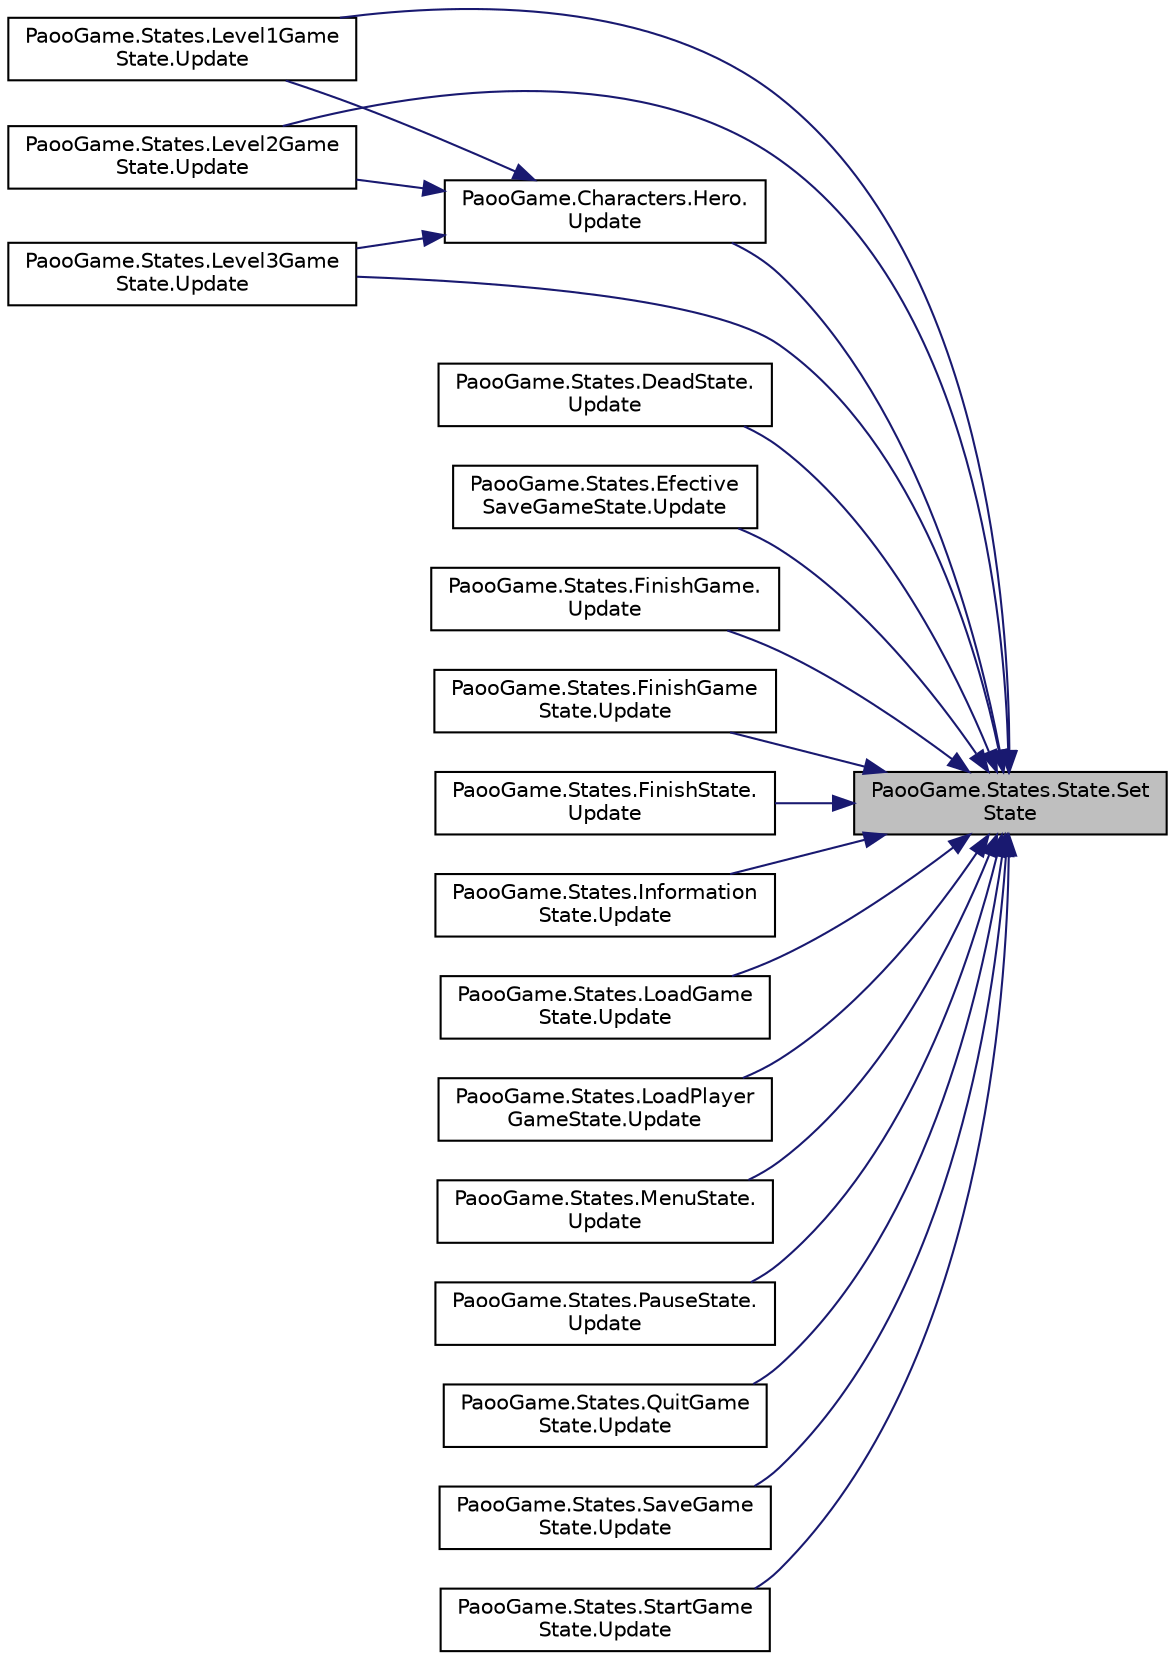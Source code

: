 digraph "PaooGame.States.State.SetState"
{
 // LATEX_PDF_SIZE
  edge [fontname="Helvetica",fontsize="10",labelfontname="Helvetica",labelfontsize="10"];
  node [fontname="Helvetica",fontsize="10",shape=record];
  rankdir="RL";
  Node1 [label="PaooGame.States.State.Set\lState",height=0.2,width=0.4,color="black", fillcolor="grey75", style="filled", fontcolor="black",tooltip="se va modifica valoarea lui currentState in timpul joclui."];
  Node1 -> Node2 [dir="back",color="midnightblue",fontsize="10",style="solid"];
  Node2 [label="PaooGame.Characters.Hero.\lUpdate",height=0.2,width=0.4,color="black", fillcolor="white", style="filled",URL="$class_paoo_game_1_1_characters_1_1_hero.html#aa3b509e5ee41c2d0c59256d593103a13",tooltip="Se actualizeaza pozitia prin mutare si viata."];
  Node2 -> Node3 [dir="back",color="midnightblue",fontsize="10",style="solid"];
  Node3 [label="PaooGame.States.Level1Game\lState.Update",height=0.2,width=0.4,color="black", fillcolor="white", style="filled",URL="$class_paoo_game_1_1_states_1_1_level1_game_state.html#adcfbf27e52b7e7678289dff4b33b04eb",tooltip="Actualizeaza starea curenta a meniului."];
  Node2 -> Node4 [dir="back",color="midnightblue",fontsize="10",style="solid"];
  Node4 [label="PaooGame.States.Level2Game\lState.Update",height=0.2,width=0.4,color="black", fillcolor="white", style="filled",URL="$class_paoo_game_1_1_states_1_1_level2_game_state.html#a6941f67fbe2b052f12bdb91f220780f6",tooltip="Actualizeaza starea curenta a nivelului 2."];
  Node2 -> Node5 [dir="back",color="midnightblue",fontsize="10",style="solid"];
  Node5 [label="PaooGame.States.Level3Game\lState.Update",height=0.2,width=0.4,color="black", fillcolor="white", style="filled",URL="$class_paoo_game_1_1_states_1_1_level3_game_state.html#ab95ee73d642506adb84fb58bb63b9866",tooltip="Actualizeaza starea curenta a nivelului."];
  Node1 -> Node6 [dir="back",color="midnightblue",fontsize="10",style="solid"];
  Node6 [label="PaooGame.States.DeadState.\lUpdate",height=0.2,width=0.4,color="black", fillcolor="white", style="filled",URL="$class_paoo_game_1_1_states_1_1_dead_state.html#a90129485509f1d920e65712d16c3fa25",tooltip="Asteapta ca jucatorul sa apese enter pentru a reveni in meniu."];
  Node1 -> Node7 [dir="back",color="midnightblue",fontsize="10",style="solid"];
  Node7 [label="PaooGame.States.Efective\lSaveGameState.Update",height=0.2,width=0.4,color="black", fillcolor="white", style="filled",URL="$class_paoo_game_1_1_states_1_1_efective_save_game_state.html#a18562b937367dc3bf110af6f3952a48a",tooltip="Se ofera posibilitatea reveniri la meniu."];
  Node1 -> Node8 [dir="back",color="midnightblue",fontsize="10",style="solid"];
  Node8 [label="PaooGame.States.FinishGame.\lUpdate",height=0.2,width=0.4,color="black", fillcolor="white", style="filled",URL="$class_paoo_game_1_1_states_1_1_finish_game.html#ad425b06b100dc8167652b536931bfa78",tooltip="Actualizeaza setarile si meniul din ele ."];
  Node1 -> Node9 [dir="back",color="midnightblue",fontsize="10",style="solid"];
  Node9 [label="PaooGame.States.FinishGame\lState.Update",height=0.2,width=0.4,color="black", fillcolor="white", style="filled",URL="$class_paoo_game_1_1_states_1_1_finish_game_state.html#a7b55f2f2cab1385773b7707141e4c994",tooltip="Actualizeaza starea de castigare a jocului."];
  Node1 -> Node10 [dir="back",color="midnightblue",fontsize="10",style="solid"];
  Node10 [label="PaooGame.States.FinishState.\lUpdate",height=0.2,width=0.4,color="black", fillcolor="white", style="filled",URL="$class_paoo_game_1_1_states_1_1_finish_state.html#a9570c43202ab43f421d82263c190509d",tooltip="Actualizeaza starea jocului si a butoanelor cand ma plimb cu mouse-ul."];
  Node1 -> Node11 [dir="back",color="midnightblue",fontsize="10",style="solid"];
  Node11 [label="PaooGame.States.Information\lState.Update",height=0.2,width=0.4,color="black", fillcolor="white", style="filled",URL="$class_paoo_game_1_1_states_1_1_information_state.html#a121844c80054651431d4f38090698d73",tooltip="La enter se poate reveni in meniu."];
  Node1 -> Node3 [dir="back",color="midnightblue",fontsize="10",style="solid"];
  Node1 -> Node4 [dir="back",color="midnightblue",fontsize="10",style="solid"];
  Node1 -> Node5 [dir="back",color="midnightblue",fontsize="10",style="solid"];
  Node1 -> Node12 [dir="back",color="midnightblue",fontsize="10",style="solid"];
  Node12 [label="PaooGame.States.LoadGame\lState.Update",height=0.2,width=0.4,color="black", fillcolor="white", style="filled",URL="$class_paoo_game_1_1_states_1_1_load_game_state.html#a7e7f114886d7006ed771c2e1b5d113b7",tooltip="Actualizeaza starea curenta ."];
  Node1 -> Node13 [dir="back",color="midnightblue",fontsize="10",style="solid"];
  Node13 [label="PaooGame.States.LoadPlayer\lGameState.Update",height=0.2,width=0.4,color="black", fillcolor="white", style="filled",URL="$class_paoo_game_1_1_states_1_1_load_player_game_state.html#a4e8ac97fa5dc41dfd012cac2dc88d6d5",tooltip="Actualizeaza starea curenta ."];
  Node1 -> Node14 [dir="back",color="midnightblue",fontsize="10",style="solid"];
  Node14 [label="PaooGame.States.MenuState.\lUpdate",height=0.2,width=0.4,color="black", fillcolor="white", style="filled",URL="$class_paoo_game_1_1_states_1_1_menu_state.html#aa2ff0445baa4b134d9e1c48b152d98e7",tooltip="Actualizeaza starea curenta a meniului."];
  Node1 -> Node15 [dir="back",color="midnightblue",fontsize="10",style="solid"];
  Node15 [label="PaooGame.States.PauseState.\lUpdate",height=0.2,width=0.4,color="black", fillcolor="white", style="filled",URL="$class_paoo_game_1_1_states_1_1_pause_state.html#ab529ee535abf329759da774a2094f8ab",tooltip="Actualizeaza starea jocului si a butoanelor cand ma plimb cu mouse-ul."];
  Node1 -> Node16 [dir="back",color="midnightblue",fontsize="10",style="solid"];
  Node16 [label="PaooGame.States.QuitGame\lState.Update",height=0.2,width=0.4,color="black", fillcolor="white", style="filled",URL="$class_paoo_game_1_1_states_1_1_quit_game_state.html#a1f9d094915b79eedc0b2573a5344bd3d",tooltip="Metoda de actualizare a stari."];
  Node1 -> Node17 [dir="back",color="midnightblue",fontsize="10",style="solid"];
  Node17 [label="PaooGame.States.SaveGame\lState.Update",height=0.2,width=0.4,color="black", fillcolor="white", style="filled",URL="$class_paoo_game_1_1_states_1_1_save_game_state.html#a588860fa0631b8bda733908a0b54ec4a",tooltip="Actualizeaza starea curenta a salvarilor."];
  Node1 -> Node18 [dir="back",color="midnightblue",fontsize="10",style="solid"];
  Node18 [label="PaooGame.States.StartGame\lState.Update",height=0.2,width=0.4,color="black", fillcolor="white", style="filled",URL="$class_paoo_game_1_1_states_1_1_start_game_state.html#acbb22073745ddf349a509f48b0d6917a",tooltip="La enter se va intra in meniu."];
}
